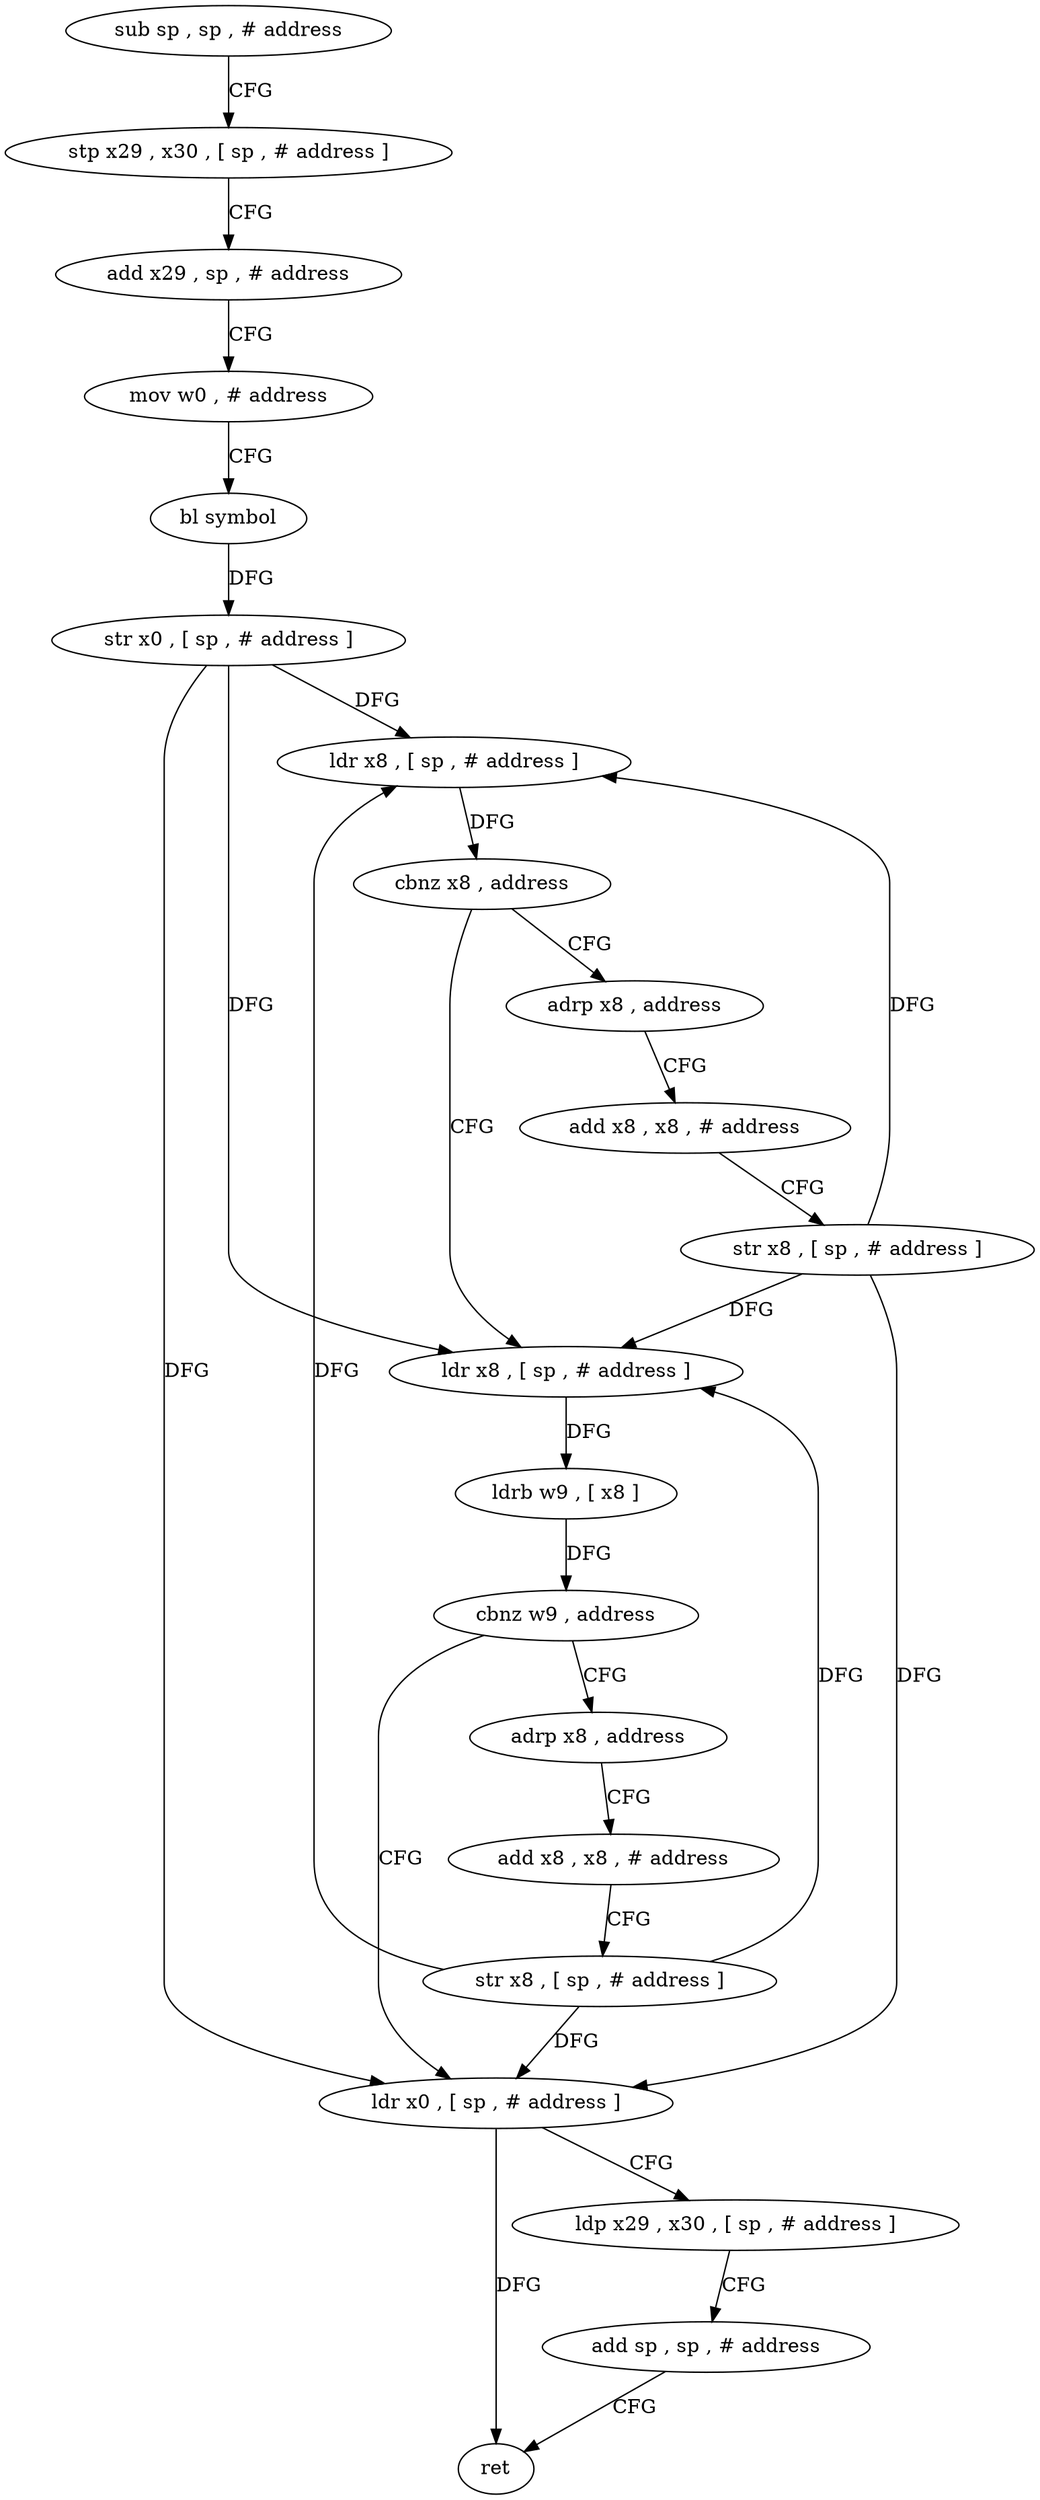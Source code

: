 digraph "func" {
"4242852" [label = "sub sp , sp , # address" ]
"4242856" [label = "stp x29 , x30 , [ sp , # address ]" ]
"4242860" [label = "add x29 , sp , # address" ]
"4242864" [label = "mov w0 , # address" ]
"4242868" [label = "bl symbol" ]
"4242872" [label = "str x0 , [ sp , # address ]" ]
"4242876" [label = "ldr x8 , [ sp , # address ]" ]
"4242880" [label = "cbnz x8 , address" ]
"4242896" [label = "ldr x8 , [ sp , # address ]" ]
"4242884" [label = "adrp x8 , address" ]
"4242900" [label = "ldrb w9 , [ x8 ]" ]
"4242904" [label = "cbnz w9 , address" ]
"4242920" [label = "ldr x0 , [ sp , # address ]" ]
"4242908" [label = "adrp x8 , address" ]
"4242888" [label = "add x8 , x8 , # address" ]
"4242892" [label = "str x8 , [ sp , # address ]" ]
"4242924" [label = "ldp x29 , x30 , [ sp , # address ]" ]
"4242928" [label = "add sp , sp , # address" ]
"4242932" [label = "ret" ]
"4242912" [label = "add x8 , x8 , # address" ]
"4242916" [label = "str x8 , [ sp , # address ]" ]
"4242852" -> "4242856" [ label = "CFG" ]
"4242856" -> "4242860" [ label = "CFG" ]
"4242860" -> "4242864" [ label = "CFG" ]
"4242864" -> "4242868" [ label = "CFG" ]
"4242868" -> "4242872" [ label = "DFG" ]
"4242872" -> "4242876" [ label = "DFG" ]
"4242872" -> "4242896" [ label = "DFG" ]
"4242872" -> "4242920" [ label = "DFG" ]
"4242876" -> "4242880" [ label = "DFG" ]
"4242880" -> "4242896" [ label = "CFG" ]
"4242880" -> "4242884" [ label = "CFG" ]
"4242896" -> "4242900" [ label = "DFG" ]
"4242884" -> "4242888" [ label = "CFG" ]
"4242900" -> "4242904" [ label = "DFG" ]
"4242904" -> "4242920" [ label = "CFG" ]
"4242904" -> "4242908" [ label = "CFG" ]
"4242920" -> "4242924" [ label = "CFG" ]
"4242920" -> "4242932" [ label = "DFG" ]
"4242908" -> "4242912" [ label = "CFG" ]
"4242888" -> "4242892" [ label = "CFG" ]
"4242892" -> "4242896" [ label = "DFG" ]
"4242892" -> "4242876" [ label = "DFG" ]
"4242892" -> "4242920" [ label = "DFG" ]
"4242924" -> "4242928" [ label = "CFG" ]
"4242928" -> "4242932" [ label = "CFG" ]
"4242912" -> "4242916" [ label = "CFG" ]
"4242916" -> "4242920" [ label = "DFG" ]
"4242916" -> "4242876" [ label = "DFG" ]
"4242916" -> "4242896" [ label = "DFG" ]
}
